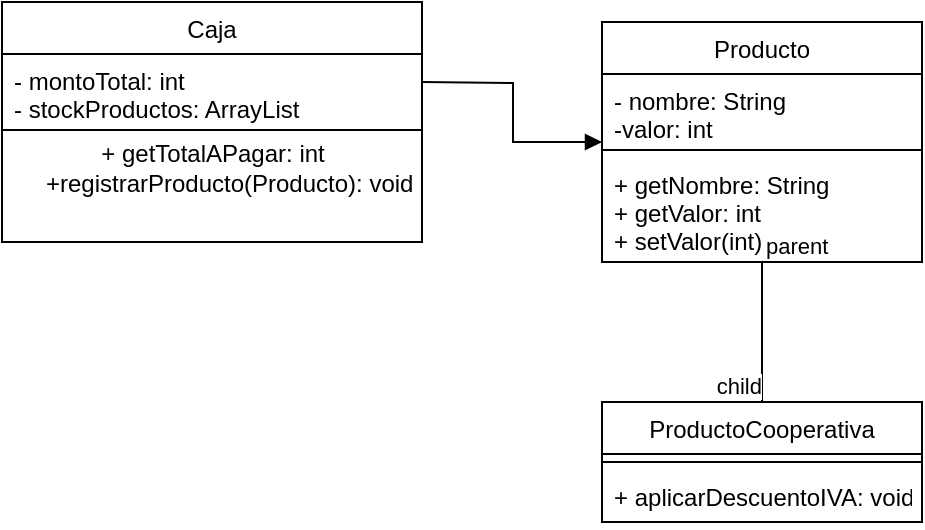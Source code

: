 <mxfile version="14.6.10" type="github">
  <diagram id="C5RBs43oDa-KdzZeNtuy" name="Page-1">
    <mxGraphModel dx="782" dy="710" grid="1" gridSize="10" guides="1" tooltips="1" connect="1" arrows="1" fold="1" page="1" pageScale="1" pageWidth="827" pageHeight="1169" math="0" shadow="0">
      <root>
        <mxCell id="WIyWlLk6GJQsqaUBKTNV-0" />
        <mxCell id="WIyWlLk6GJQsqaUBKTNV-1" parent="WIyWlLk6GJQsqaUBKTNV-0" />
        <mxCell id="zkfFHV4jXpPFQw0GAbJ--0" value="Caja" style="swimlane;fontStyle=0;align=center;verticalAlign=top;childLayout=stackLayout;horizontal=1;startSize=26;horizontalStack=0;resizeParent=1;resizeLast=0;collapsible=1;marginBottom=0;rounded=0;shadow=0;strokeWidth=1;" parent="WIyWlLk6GJQsqaUBKTNV-1" vertex="1">
          <mxGeometry x="150" y="160" width="210" height="120" as="geometry">
            <mxRectangle x="230" y="140" width="160" height="26" as="alternateBounds" />
          </mxGeometry>
        </mxCell>
        <mxCell id="zkfFHV4jXpPFQw0GAbJ--1" value="- montoTotal: int&#xa;- stockProductos: ArrayList" style="text;align=left;verticalAlign=top;spacingLeft=4;spacingRight=4;overflow=hidden;rotatable=0;points=[[0,0.5],[1,0.5]];portConstraint=eastwest;" parent="zkfFHV4jXpPFQw0GAbJ--0" vertex="1">
          <mxGeometry y="26" width="210" height="34" as="geometry" />
        </mxCell>
        <mxCell id="zkfFHV4jXpPFQw0GAbJ--4" value="" style="line;html=1;strokeWidth=1;align=left;verticalAlign=middle;spacingTop=-1;spacingLeft=3;spacingRight=3;rotatable=0;labelPosition=right;points=[];portConstraint=eastwest;" parent="zkfFHV4jXpPFQw0GAbJ--0" vertex="1">
          <mxGeometry y="60" width="210" height="8" as="geometry" />
        </mxCell>
        <mxCell id="Uo_44vM0QB5pr31_lzW2-1" value="+ getTotalAPagar: int&lt;br&gt;&amp;nbsp; &amp;nbsp; &amp;nbsp;+registrarProducto(Producto): void" style="text;html=1;align=center;verticalAlign=middle;resizable=0;points=[];autosize=1;strokeColor=none;" vertex="1" parent="zkfFHV4jXpPFQw0GAbJ--0">
          <mxGeometry y="68" width="210" height="30" as="geometry" />
        </mxCell>
        <mxCell id="Uo_44vM0QB5pr31_lzW2-2" value="Producto" style="swimlane;fontStyle=0;align=center;verticalAlign=top;childLayout=stackLayout;horizontal=1;startSize=26;horizontalStack=0;resizeParent=1;resizeParentMax=0;resizeLast=0;collapsible=1;marginBottom=0;" vertex="1" parent="WIyWlLk6GJQsqaUBKTNV-1">
          <mxGeometry x="450" y="170" width="160" height="120" as="geometry" />
        </mxCell>
        <mxCell id="Uo_44vM0QB5pr31_lzW2-3" value="- nombre: String&#xa;-valor: int" style="text;strokeColor=none;fillColor=none;align=left;verticalAlign=top;spacingLeft=4;spacingRight=4;overflow=hidden;rotatable=0;points=[[0,0.5],[1,0.5]];portConstraint=eastwest;fontStyle=0" vertex="1" parent="Uo_44vM0QB5pr31_lzW2-2">
          <mxGeometry y="26" width="160" height="34" as="geometry" />
        </mxCell>
        <mxCell id="Uo_44vM0QB5pr31_lzW2-4" value="" style="line;strokeWidth=1;fillColor=none;align=left;verticalAlign=middle;spacingTop=-1;spacingLeft=3;spacingRight=3;rotatable=0;labelPosition=right;points=[];portConstraint=eastwest;" vertex="1" parent="Uo_44vM0QB5pr31_lzW2-2">
          <mxGeometry y="60" width="160" height="8" as="geometry" />
        </mxCell>
        <mxCell id="Uo_44vM0QB5pr31_lzW2-5" value="+ getNombre: String&#xa;+ getValor: int&#xa;+ setValor(int)" style="text;strokeColor=none;fillColor=none;align=left;verticalAlign=top;spacingLeft=4;spacingRight=4;overflow=hidden;rotatable=0;points=[[0,0.5],[1,0.5]];portConstraint=eastwest;fontStyle=0" vertex="1" parent="Uo_44vM0QB5pr31_lzW2-2">
          <mxGeometry y="68" width="160" height="52" as="geometry" />
        </mxCell>
        <mxCell id="Uo_44vM0QB5pr31_lzW2-9" value="" style="html=1;verticalAlign=bottom;endArrow=block;rounded=0;edgeStyle=orthogonalEdgeStyle;" edge="1" parent="WIyWlLk6GJQsqaUBKTNV-1" target="Uo_44vM0QB5pr31_lzW2-2">
          <mxGeometry x="-0.25" y="-20" width="80" relative="1" as="geometry">
            <mxPoint x="360" y="200" as="sourcePoint" />
            <mxPoint x="440" y="200" as="targetPoint" />
            <Array as="points" />
            <mxPoint x="20" y="-20" as="offset" />
          </mxGeometry>
        </mxCell>
        <mxCell id="Uo_44vM0QB5pr31_lzW2-14" value="ProductoCooperativa" style="swimlane;fontStyle=0;align=center;verticalAlign=top;childLayout=stackLayout;horizontal=1;startSize=26;horizontalStack=0;resizeParent=1;resizeParentMax=0;resizeLast=0;collapsible=1;marginBottom=0;" vertex="1" parent="WIyWlLk6GJQsqaUBKTNV-1">
          <mxGeometry x="450" y="360" width="160" height="60" as="geometry" />
        </mxCell>
        <mxCell id="Uo_44vM0QB5pr31_lzW2-16" value="" style="line;strokeWidth=1;fillColor=none;align=left;verticalAlign=middle;spacingTop=-1;spacingLeft=3;spacingRight=3;rotatable=0;labelPosition=right;points=[];portConstraint=eastwest;" vertex="1" parent="Uo_44vM0QB5pr31_lzW2-14">
          <mxGeometry y="26" width="160" height="8" as="geometry" />
        </mxCell>
        <mxCell id="Uo_44vM0QB5pr31_lzW2-17" value="+ aplicarDescuentoIVA: void" style="text;strokeColor=none;fillColor=none;align=left;verticalAlign=top;spacingLeft=4;spacingRight=4;overflow=hidden;rotatable=0;points=[[0,0.5],[1,0.5]];portConstraint=eastwest;" vertex="1" parent="Uo_44vM0QB5pr31_lzW2-14">
          <mxGeometry y="34" width="160" height="26" as="geometry" />
        </mxCell>
        <mxCell id="Uo_44vM0QB5pr31_lzW2-18" value="" style="endArrow=none;html=1;edgeStyle=orthogonalEdgeStyle;rounded=0;entryX=0.5;entryY=0;entryDx=0;entryDy=0;" edge="1" parent="WIyWlLk6GJQsqaUBKTNV-1" source="Uo_44vM0QB5pr31_lzW2-2" target="Uo_44vM0QB5pr31_lzW2-14">
          <mxGeometry relative="1" as="geometry">
            <mxPoint x="440" y="330" as="sourcePoint" />
            <mxPoint x="530" y="360" as="targetPoint" />
          </mxGeometry>
        </mxCell>
        <mxCell id="Uo_44vM0QB5pr31_lzW2-19" value="parent" style="edgeLabel;resizable=0;html=1;align=left;verticalAlign=bottom;" connectable="0" vertex="1" parent="Uo_44vM0QB5pr31_lzW2-18">
          <mxGeometry x="-1" relative="1" as="geometry" />
        </mxCell>
        <mxCell id="Uo_44vM0QB5pr31_lzW2-20" value="child" style="edgeLabel;resizable=0;html=1;align=right;verticalAlign=bottom;" connectable="0" vertex="1" parent="Uo_44vM0QB5pr31_lzW2-18">
          <mxGeometry x="1" relative="1" as="geometry" />
        </mxCell>
      </root>
    </mxGraphModel>
  </diagram>
</mxfile>

